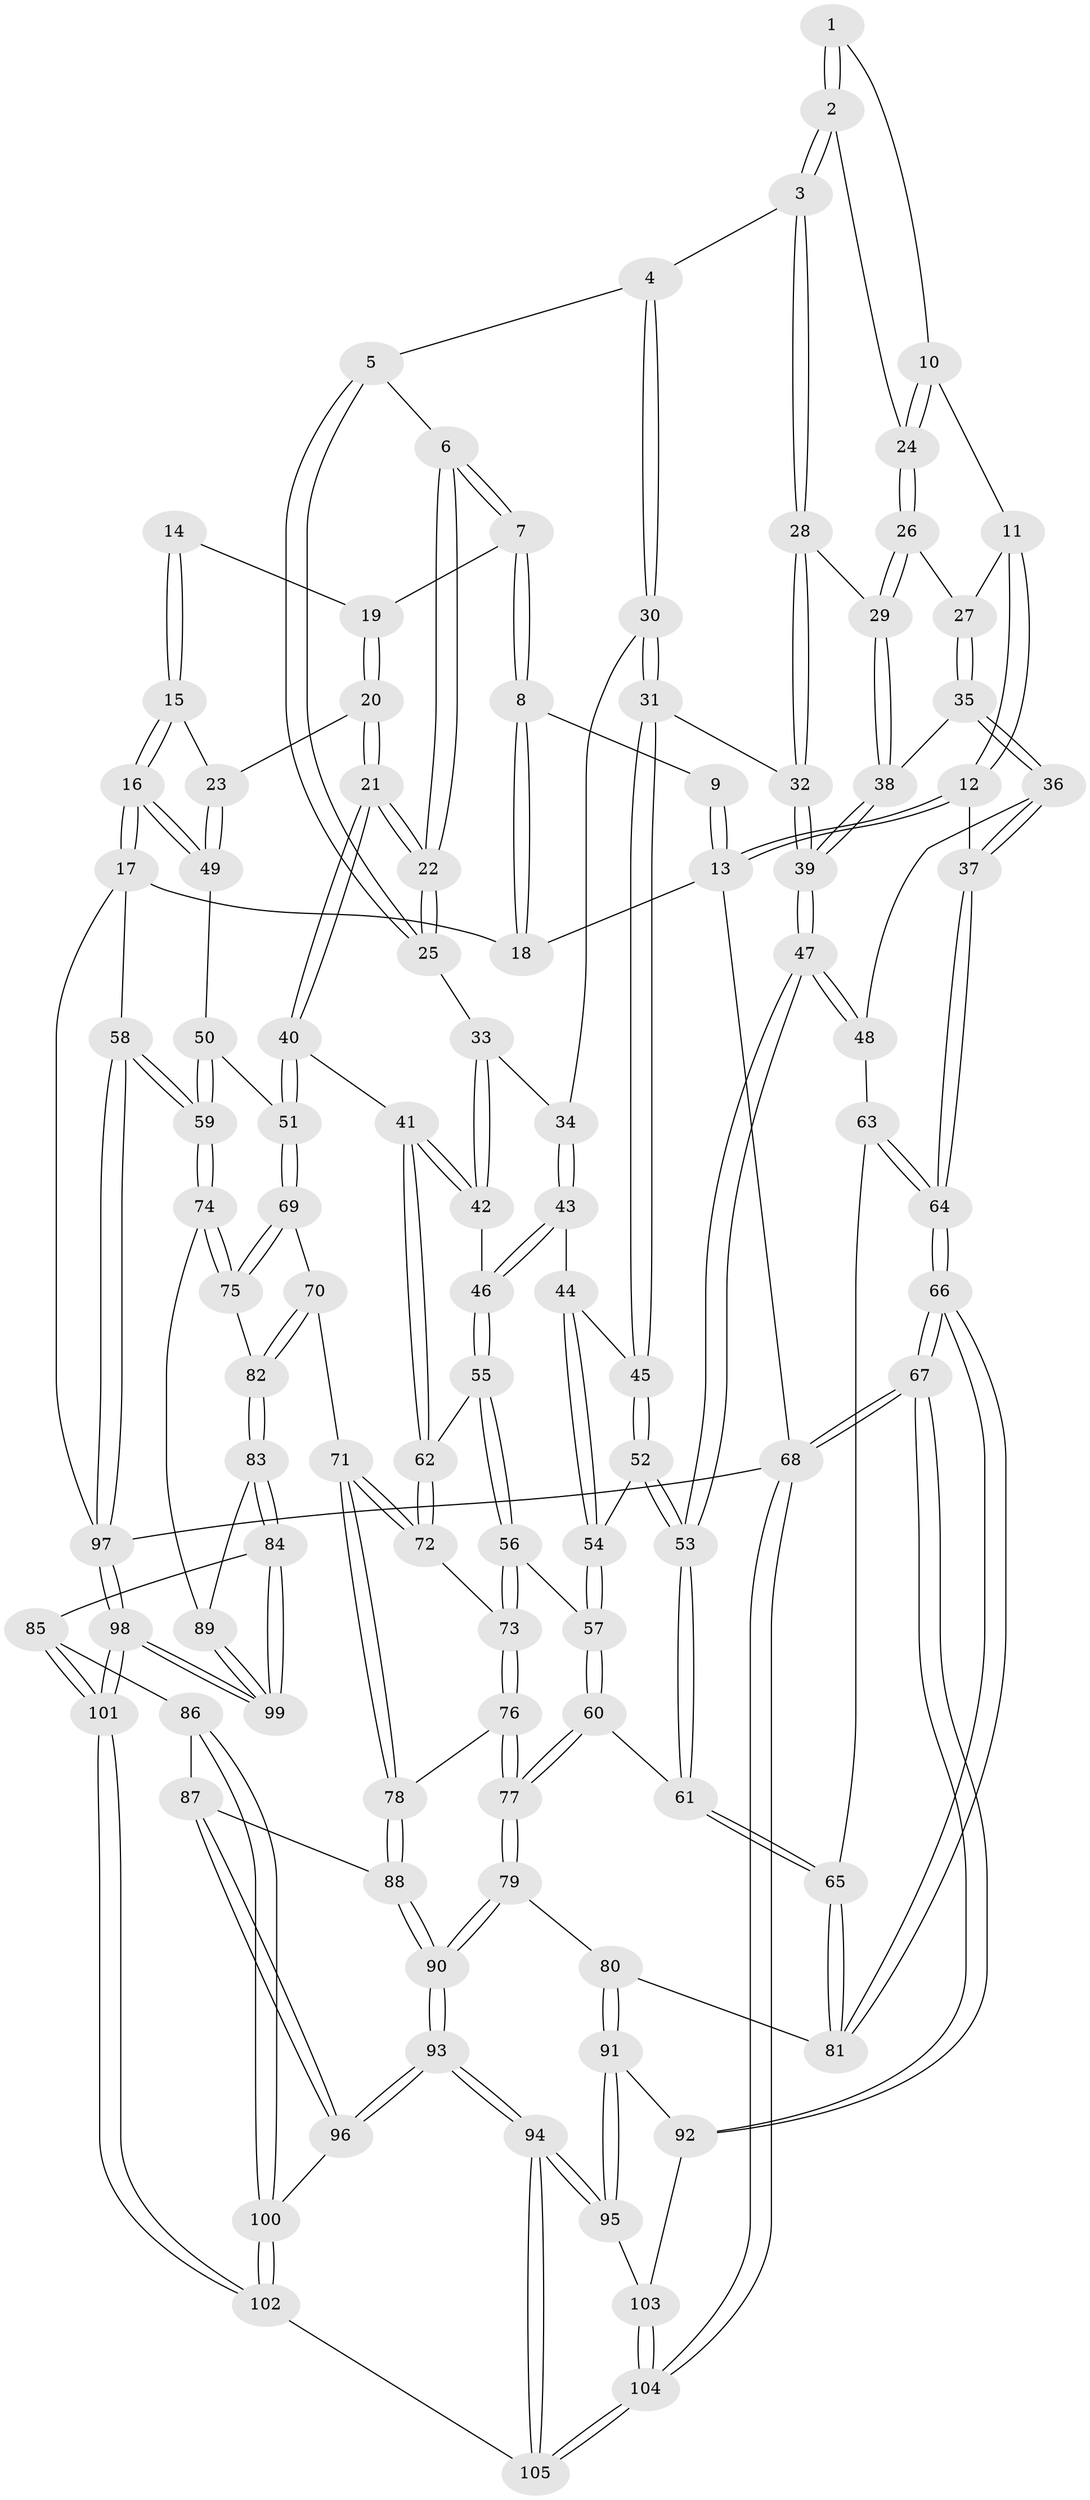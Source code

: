 // Generated by graph-tools (version 1.1) at 2025/17/03/09/25 04:17:12]
// undirected, 105 vertices, 259 edges
graph export_dot {
graph [start="1"]
  node [color=gray90,style=filled];
  1 [pos="+0.25154429895592423+0"];
  2 [pos="+0.38433622734777223+0.15426174732688558"];
  3 [pos="+0.4046786655587415+0.15804236906916164"];
  4 [pos="+0.42461767893193286+0.15729308610806417"];
  5 [pos="+0.5706823766430625+0.03361413077716152"];
  6 [pos="+0.6066470642130426+0"];
  7 [pos="+0.6133540112449076+0"];
  8 [pos="+0.6200371121972845+0"];
  9 [pos="+0.23478467327444666+0"];
  10 [pos="+0.2066191484361063+0.13840049226184706"];
  11 [pos="+0.1049846060646275+0.14811628737126656"];
  12 [pos="+0+0.12330529392874078"];
  13 [pos="+0+0"];
  14 [pos="+0.8981859955846152+0"];
  15 [pos="+0.999776783389011+0.2534543524911698"];
  16 [pos="+1+0.2755941302294118"];
  17 [pos="+1+0.27548250575204697"];
  18 [pos="+0.8735292859866277+0"];
  19 [pos="+0.8632433102160056+0.15751404231675598"];
  20 [pos="+0.8811369295399191+0.2650639110106672"];
  21 [pos="+0.8274226139137213+0.27679704827065377"];
  22 [pos="+0.8131278595789797+0.2694565438159707"];
  23 [pos="+0.8903900900589513+0.2662931801815695"];
  24 [pos="+0.25517006805449893+0.1772393717644535"];
  25 [pos="+0.6192204245382795+0.2864432348622483"];
  26 [pos="+0.24213398297247934+0.2647955841139305"];
  27 [pos="+0.1934170711172783+0.2813346632351304"];
  28 [pos="+0.3011352895940592+0.3187372880844735"];
  29 [pos="+0.28135013428307987+0.30974770279974634"];
  30 [pos="+0.4445569905822882+0.2685027903881915"];
  31 [pos="+0.3818767830080875+0.37060735909796205"];
  32 [pos="+0.3375745389420339+0.3576326862970221"];
  33 [pos="+0.6133384435844756+0.2972962313853835"];
  34 [pos="+0.5490041290904742+0.32236406506134513"];
  35 [pos="+0.1408375563373058+0.3207866872876137"];
  36 [pos="+0.07824509879098847+0.3393148228709515"];
  37 [pos="+0+0.2770294979460078"];
  38 [pos="+0.22155184065085+0.3681661512812978"];
  39 [pos="+0.225841903427665+0.4620978217559993"];
  40 [pos="+0.7439283271674676+0.47974377190232326"];
  41 [pos="+0.733681888741607+0.4770778959921412"];
  42 [pos="+0.6738856927961742+0.44392712665791867"];
  43 [pos="+0.50182782626402+0.43245056105712903"];
  44 [pos="+0.4918136572060563+0.43056484427459224"];
  45 [pos="+0.3949744648778394+0.3936835017678823"];
  46 [pos="+0.5300519137937745+0.46790255067139935"];
  47 [pos="+0.2209051893607425+0.47258308944638716"];
  48 [pos="+0.18855755216617198+0.4717759780470802"];
  49 [pos="+0.911232188145282+0.4666890119240557"];
  50 [pos="+0.9082853030236564+0.4735073915763039"];
  51 [pos="+0.7503737674346389+0.4885368694077265"];
  52 [pos="+0.3667330379993841+0.4646098022951236"];
  53 [pos="+0.27673384611497664+0.5301340176390139"];
  54 [pos="+0.4116368367453436+0.5162445632292499"];
  55 [pos="+0.526162296384487+0.4997948048659866"];
  56 [pos="+0.44449342219440896+0.5931065599308503"];
  57 [pos="+0.4340854076346919+0.591691946813335"];
  58 [pos="+1+0.6826169954129904"];
  59 [pos="+1+0.6816944901714764"];
  60 [pos="+0.3099558297043365+0.6273626971885203"];
  61 [pos="+0.29567638089849063+0.6178453298791222"];
  62 [pos="+0.5878813754130604+0.5731390074186363"];
  63 [pos="+0.15265286434380507+0.49998650248063803"];
  64 [pos="+0+0.5993781812043686"];
  65 [pos="+0.17204636906508905+0.6596452584582145"];
  66 [pos="+0+0.7198134767709135"];
  67 [pos="+0+0.8624704572796336"];
  68 [pos="+0+1"];
  69 [pos="+0.7581040459000893+0.5382894466294375"];
  70 [pos="+0.6629397891179767+0.6753003392573216"];
  71 [pos="+0.6518848201125266+0.6729562095994892"];
  72 [pos="+0.5884863178993357+0.615940892102629"];
  73 [pos="+0.48690806940623954+0.6408315126501951"];
  74 [pos="+0.9854117519964914+0.7062506639604316"];
  75 [pos="+0.8807874182460144+0.6612473280512448"];
  76 [pos="+0.4919893500037546+0.7249503558970649"];
  77 [pos="+0.34052789792273697+0.744879123829312"];
  78 [pos="+0.5159762354712883+0.7508207823618993"];
  79 [pos="+0.33335359224718764+0.7692779642000457"];
  80 [pos="+0.2117133579714044+0.789600078238604"];
  81 [pos="+0.10552167033484258+0.7020771376309864"];
  82 [pos="+0.6983637405355193+0.7348070798697525"];
  83 [pos="+0.70218050390341+0.801903813504174"];
  84 [pos="+0.6931498610257197+0.8269597517240026"];
  85 [pos="+0.6854476193620656+0.8327220840023234"];
  86 [pos="+0.662506575439257+0.8364517765833198"];
  87 [pos="+0.558365099986848+0.8116659307225486"];
  88 [pos="+0.5184716551599682+0.7644699587389585"];
  89 [pos="+0.934309548836487+0.7649476958170432"];
  90 [pos="+0.3738490377102865+0.9051861624705874"];
  91 [pos="+0.20447698623799127+0.8577288342986652"];
  92 [pos="+0.074653759522514+0.881487592324072"];
  93 [pos="+0.3728840146850223+0.9317238380157143"];
  94 [pos="+0.35314070645478457+0.9831220845300185"];
  95 [pos="+0.25484755176438206+0.926697461324448"];
  96 [pos="+0.5233796104104982+0.8892979501988001"];
  97 [pos="+1+1"];
  98 [pos="+0.9108183767045899+1"];
  99 [pos="+0.858625241175155+0.9386761989192358"];
  100 [pos="+0.577156198983035+0.9391293346241113"];
  101 [pos="+0.683982187073236+1"];
  102 [pos="+0.5950821080647686+1"];
  103 [pos="+0.18538121134296967+0.9364147066407229"];
  104 [pos="+0+1"];
  105 [pos="+0.3733260918229687+1"];
  1 -- 2;
  1 -- 2;
  1 -- 10;
  2 -- 3;
  2 -- 3;
  2 -- 24;
  3 -- 4;
  3 -- 28;
  3 -- 28;
  4 -- 5;
  4 -- 30;
  4 -- 30;
  5 -- 6;
  5 -- 25;
  5 -- 25;
  6 -- 7;
  6 -- 7;
  6 -- 22;
  6 -- 22;
  7 -- 8;
  7 -- 8;
  7 -- 19;
  8 -- 9;
  8 -- 18;
  8 -- 18;
  9 -- 13;
  9 -- 13;
  10 -- 11;
  10 -- 24;
  10 -- 24;
  11 -- 12;
  11 -- 12;
  11 -- 27;
  12 -- 13;
  12 -- 13;
  12 -- 37;
  13 -- 18;
  13 -- 68;
  14 -- 15;
  14 -- 15;
  14 -- 19;
  15 -- 16;
  15 -- 16;
  15 -- 23;
  16 -- 17;
  16 -- 17;
  16 -- 49;
  16 -- 49;
  17 -- 18;
  17 -- 58;
  17 -- 97;
  19 -- 20;
  19 -- 20;
  20 -- 21;
  20 -- 21;
  20 -- 23;
  21 -- 22;
  21 -- 22;
  21 -- 40;
  21 -- 40;
  22 -- 25;
  22 -- 25;
  23 -- 49;
  23 -- 49;
  24 -- 26;
  24 -- 26;
  25 -- 33;
  26 -- 27;
  26 -- 29;
  26 -- 29;
  27 -- 35;
  27 -- 35;
  28 -- 29;
  28 -- 32;
  28 -- 32;
  29 -- 38;
  29 -- 38;
  30 -- 31;
  30 -- 31;
  30 -- 34;
  31 -- 32;
  31 -- 45;
  31 -- 45;
  32 -- 39;
  32 -- 39;
  33 -- 34;
  33 -- 42;
  33 -- 42;
  34 -- 43;
  34 -- 43;
  35 -- 36;
  35 -- 36;
  35 -- 38;
  36 -- 37;
  36 -- 37;
  36 -- 48;
  37 -- 64;
  37 -- 64;
  38 -- 39;
  38 -- 39;
  39 -- 47;
  39 -- 47;
  40 -- 41;
  40 -- 51;
  40 -- 51;
  41 -- 42;
  41 -- 42;
  41 -- 62;
  41 -- 62;
  42 -- 46;
  43 -- 44;
  43 -- 46;
  43 -- 46;
  44 -- 45;
  44 -- 54;
  44 -- 54;
  45 -- 52;
  45 -- 52;
  46 -- 55;
  46 -- 55;
  47 -- 48;
  47 -- 48;
  47 -- 53;
  47 -- 53;
  48 -- 63;
  49 -- 50;
  50 -- 51;
  50 -- 59;
  50 -- 59;
  51 -- 69;
  51 -- 69;
  52 -- 53;
  52 -- 53;
  52 -- 54;
  53 -- 61;
  53 -- 61;
  54 -- 57;
  54 -- 57;
  55 -- 56;
  55 -- 56;
  55 -- 62;
  56 -- 57;
  56 -- 73;
  56 -- 73;
  57 -- 60;
  57 -- 60;
  58 -- 59;
  58 -- 59;
  58 -- 97;
  58 -- 97;
  59 -- 74;
  59 -- 74;
  60 -- 61;
  60 -- 77;
  60 -- 77;
  61 -- 65;
  61 -- 65;
  62 -- 72;
  62 -- 72;
  63 -- 64;
  63 -- 64;
  63 -- 65;
  64 -- 66;
  64 -- 66;
  65 -- 81;
  65 -- 81;
  66 -- 67;
  66 -- 67;
  66 -- 81;
  66 -- 81;
  67 -- 68;
  67 -- 68;
  67 -- 92;
  67 -- 92;
  68 -- 104;
  68 -- 104;
  68 -- 97;
  69 -- 70;
  69 -- 75;
  69 -- 75;
  70 -- 71;
  70 -- 82;
  70 -- 82;
  71 -- 72;
  71 -- 72;
  71 -- 78;
  71 -- 78;
  72 -- 73;
  73 -- 76;
  73 -- 76;
  74 -- 75;
  74 -- 75;
  74 -- 89;
  75 -- 82;
  76 -- 77;
  76 -- 77;
  76 -- 78;
  77 -- 79;
  77 -- 79;
  78 -- 88;
  78 -- 88;
  79 -- 80;
  79 -- 90;
  79 -- 90;
  80 -- 81;
  80 -- 91;
  80 -- 91;
  82 -- 83;
  82 -- 83;
  83 -- 84;
  83 -- 84;
  83 -- 89;
  84 -- 85;
  84 -- 99;
  84 -- 99;
  85 -- 86;
  85 -- 101;
  85 -- 101;
  86 -- 87;
  86 -- 100;
  86 -- 100;
  87 -- 88;
  87 -- 96;
  87 -- 96;
  88 -- 90;
  88 -- 90;
  89 -- 99;
  89 -- 99;
  90 -- 93;
  90 -- 93;
  91 -- 92;
  91 -- 95;
  91 -- 95;
  92 -- 103;
  93 -- 94;
  93 -- 94;
  93 -- 96;
  93 -- 96;
  94 -- 95;
  94 -- 95;
  94 -- 105;
  94 -- 105;
  95 -- 103;
  96 -- 100;
  97 -- 98;
  97 -- 98;
  98 -- 99;
  98 -- 99;
  98 -- 101;
  98 -- 101;
  100 -- 102;
  100 -- 102;
  101 -- 102;
  101 -- 102;
  102 -- 105;
  103 -- 104;
  103 -- 104;
  104 -- 105;
  104 -- 105;
}

